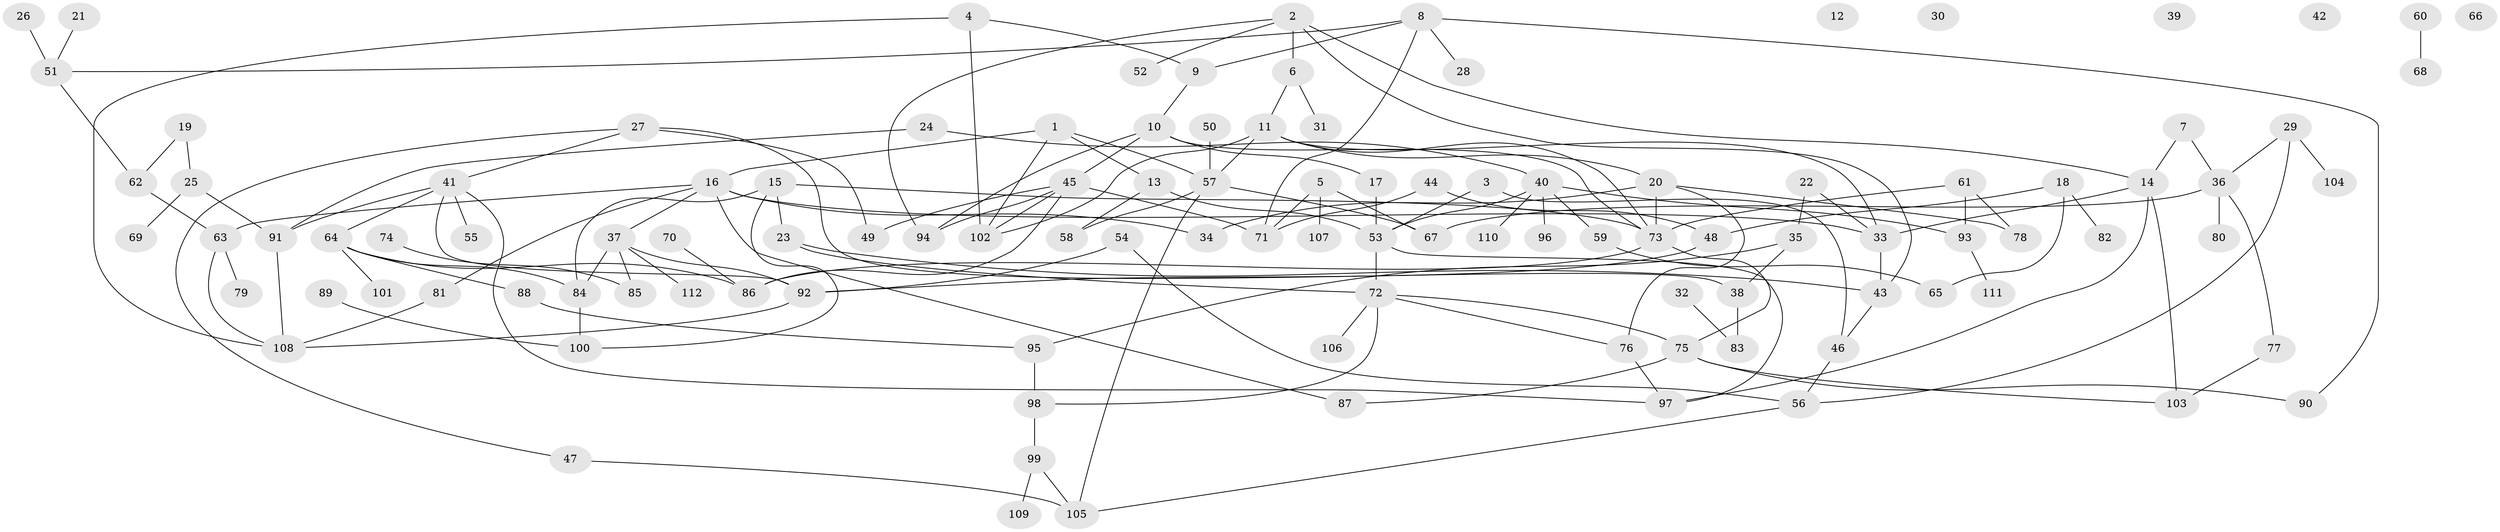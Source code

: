 // coarse degree distribution, {6: 0.07142857142857142, 7: 0.05357142857142857, 2: 0.16071428571428573, 3: 0.08928571428571429, 4: 0.10714285714285714, 5: 0.03571428571428571, 16: 0.017857142857142856, 9: 0.05357142857142857, 0: 0.10714285714285714, 8: 0.03571428571428571, 1: 0.26785714285714285}
// Generated by graph-tools (version 1.1) at 2025/16/03/04/25 18:16:43]
// undirected, 112 vertices, 157 edges
graph export_dot {
graph [start="1"]
  node [color=gray90,style=filled];
  1;
  2;
  3;
  4;
  5;
  6;
  7;
  8;
  9;
  10;
  11;
  12;
  13;
  14;
  15;
  16;
  17;
  18;
  19;
  20;
  21;
  22;
  23;
  24;
  25;
  26;
  27;
  28;
  29;
  30;
  31;
  32;
  33;
  34;
  35;
  36;
  37;
  38;
  39;
  40;
  41;
  42;
  43;
  44;
  45;
  46;
  47;
  48;
  49;
  50;
  51;
  52;
  53;
  54;
  55;
  56;
  57;
  58;
  59;
  60;
  61;
  62;
  63;
  64;
  65;
  66;
  67;
  68;
  69;
  70;
  71;
  72;
  73;
  74;
  75;
  76;
  77;
  78;
  79;
  80;
  81;
  82;
  83;
  84;
  85;
  86;
  87;
  88;
  89;
  90;
  91;
  92;
  93;
  94;
  95;
  96;
  97;
  98;
  99;
  100;
  101;
  102;
  103;
  104;
  105;
  106;
  107;
  108;
  109;
  110;
  111;
  112;
  1 -- 13;
  1 -- 16;
  1 -- 57;
  1 -- 102;
  2 -- 6;
  2 -- 14;
  2 -- 43;
  2 -- 52;
  2 -- 94;
  3 -- 46;
  3 -- 53;
  4 -- 9;
  4 -- 102;
  4 -- 108;
  5 -- 67;
  5 -- 71;
  5 -- 107;
  6 -- 11;
  6 -- 31;
  7 -- 14;
  7 -- 36;
  8 -- 9;
  8 -- 28;
  8 -- 51;
  8 -- 71;
  8 -- 90;
  9 -- 10;
  10 -- 17;
  10 -- 45;
  10 -- 73;
  10 -- 94;
  11 -- 20;
  11 -- 33;
  11 -- 57;
  11 -- 73;
  11 -- 102;
  13 -- 53;
  13 -- 58;
  14 -- 33;
  14 -- 97;
  14 -- 103;
  15 -- 23;
  15 -- 73;
  15 -- 84;
  15 -- 100;
  16 -- 33;
  16 -- 34;
  16 -- 37;
  16 -- 63;
  16 -- 81;
  16 -- 87;
  17 -- 53;
  18 -- 48;
  18 -- 65;
  18 -- 82;
  19 -- 25;
  19 -- 62;
  20 -- 34;
  20 -- 73;
  20 -- 76;
  20 -- 78;
  21 -- 51;
  22 -- 33;
  22 -- 35;
  23 -- 43;
  23 -- 72;
  24 -- 40;
  24 -- 91;
  25 -- 69;
  25 -- 91;
  26 -- 51;
  27 -- 38;
  27 -- 41;
  27 -- 47;
  27 -- 49;
  29 -- 36;
  29 -- 56;
  29 -- 104;
  32 -- 83;
  33 -- 43;
  35 -- 38;
  35 -- 95;
  36 -- 67;
  36 -- 77;
  36 -- 80;
  37 -- 84;
  37 -- 85;
  37 -- 92;
  37 -- 112;
  38 -- 83;
  40 -- 53;
  40 -- 59;
  40 -- 93;
  40 -- 96;
  40 -- 110;
  41 -- 55;
  41 -- 64;
  41 -- 91;
  41 -- 92;
  41 -- 97;
  43 -- 46;
  44 -- 48;
  44 -- 71;
  45 -- 49;
  45 -- 71;
  45 -- 86;
  45 -- 94;
  45 -- 102;
  46 -- 56;
  47 -- 105;
  48 -- 92;
  50 -- 57;
  51 -- 62;
  53 -- 72;
  53 -- 97;
  54 -- 56;
  54 -- 92;
  56 -- 105;
  57 -- 58;
  57 -- 67;
  57 -- 105;
  59 -- 65;
  60 -- 68;
  61 -- 73;
  61 -- 78;
  61 -- 93;
  62 -- 63;
  63 -- 79;
  63 -- 108;
  64 -- 84;
  64 -- 86;
  64 -- 88;
  64 -- 101;
  70 -- 86;
  72 -- 75;
  72 -- 76;
  72 -- 98;
  72 -- 106;
  73 -- 75;
  73 -- 86;
  74 -- 85;
  75 -- 87;
  75 -- 90;
  75 -- 103;
  76 -- 97;
  77 -- 103;
  81 -- 108;
  84 -- 100;
  88 -- 95;
  89 -- 100;
  91 -- 108;
  92 -- 108;
  93 -- 111;
  95 -- 98;
  98 -- 99;
  99 -- 105;
  99 -- 109;
}
